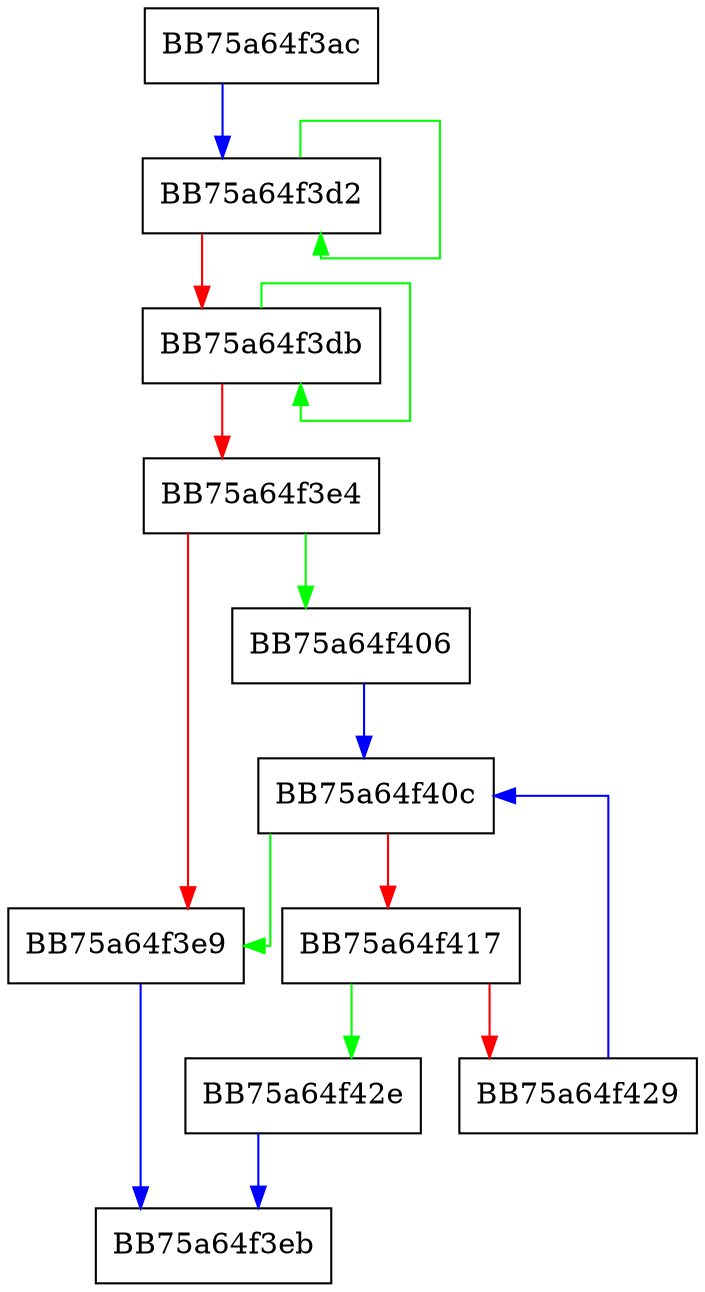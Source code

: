 digraph stristr {
  node [shape="box"];
  graph [splines=ortho];
  BB75a64f3ac -> BB75a64f3d2 [color="blue"];
  BB75a64f3d2 -> BB75a64f3d2 [color="green"];
  BB75a64f3d2 -> BB75a64f3db [color="red"];
  BB75a64f3db -> BB75a64f3db [color="green"];
  BB75a64f3db -> BB75a64f3e4 [color="red"];
  BB75a64f3e4 -> BB75a64f406 [color="green"];
  BB75a64f3e4 -> BB75a64f3e9 [color="red"];
  BB75a64f3e9 -> BB75a64f3eb [color="blue"];
  BB75a64f406 -> BB75a64f40c [color="blue"];
  BB75a64f40c -> BB75a64f3e9 [color="green"];
  BB75a64f40c -> BB75a64f417 [color="red"];
  BB75a64f417 -> BB75a64f42e [color="green"];
  BB75a64f417 -> BB75a64f429 [color="red"];
  BB75a64f429 -> BB75a64f40c [color="blue"];
  BB75a64f42e -> BB75a64f3eb [color="blue"];
}